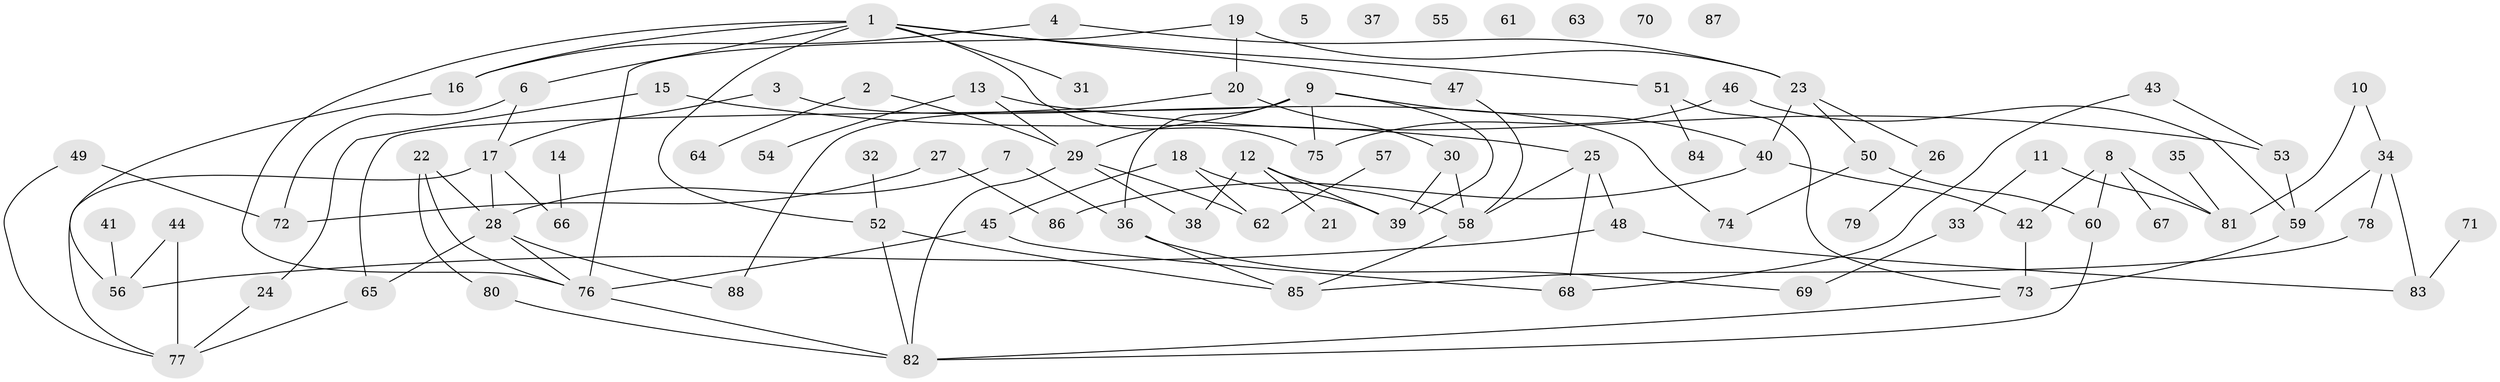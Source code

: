 // Generated by graph-tools (version 1.1) at 2025/39/03/09/25 04:39:37]
// undirected, 88 vertices, 117 edges
graph export_dot {
graph [start="1"]
  node [color=gray90,style=filled];
  1;
  2;
  3;
  4;
  5;
  6;
  7;
  8;
  9;
  10;
  11;
  12;
  13;
  14;
  15;
  16;
  17;
  18;
  19;
  20;
  21;
  22;
  23;
  24;
  25;
  26;
  27;
  28;
  29;
  30;
  31;
  32;
  33;
  34;
  35;
  36;
  37;
  38;
  39;
  40;
  41;
  42;
  43;
  44;
  45;
  46;
  47;
  48;
  49;
  50;
  51;
  52;
  53;
  54;
  55;
  56;
  57;
  58;
  59;
  60;
  61;
  62;
  63;
  64;
  65;
  66;
  67;
  68;
  69;
  70;
  71;
  72;
  73;
  74;
  75;
  76;
  77;
  78;
  79;
  80;
  81;
  82;
  83;
  84;
  85;
  86;
  87;
  88;
  1 -- 6;
  1 -- 16;
  1 -- 31;
  1 -- 47;
  1 -- 51;
  1 -- 52;
  1 -- 75;
  1 -- 76;
  2 -- 29;
  2 -- 64;
  3 -- 17;
  3 -- 74;
  4 -- 16;
  4 -- 23;
  6 -- 17;
  6 -- 72;
  7 -- 28;
  7 -- 36;
  8 -- 42;
  8 -- 60;
  8 -- 67;
  8 -- 81;
  9 -- 29;
  9 -- 36;
  9 -- 39;
  9 -- 40;
  9 -- 65;
  9 -- 75;
  10 -- 34;
  10 -- 81;
  11 -- 33;
  11 -- 81;
  12 -- 21;
  12 -- 38;
  12 -- 39;
  12 -- 58;
  13 -- 29;
  13 -- 53;
  13 -- 54;
  14 -- 66;
  15 -- 24;
  15 -- 25;
  16 -- 56;
  17 -- 28;
  17 -- 66;
  17 -- 77;
  18 -- 39;
  18 -- 45;
  18 -- 62;
  19 -- 20;
  19 -- 23;
  19 -- 76;
  20 -- 30;
  20 -- 88;
  22 -- 28;
  22 -- 76;
  22 -- 80;
  23 -- 26;
  23 -- 40;
  23 -- 50;
  24 -- 77;
  25 -- 48;
  25 -- 58;
  25 -- 68;
  26 -- 79;
  27 -- 72;
  27 -- 86;
  28 -- 65;
  28 -- 76;
  28 -- 88;
  29 -- 38;
  29 -- 62;
  29 -- 82;
  30 -- 39;
  30 -- 58;
  32 -- 52;
  33 -- 69;
  34 -- 59;
  34 -- 78;
  34 -- 83;
  35 -- 81;
  36 -- 69;
  36 -- 85;
  40 -- 42;
  40 -- 86;
  41 -- 56;
  42 -- 73;
  43 -- 53;
  43 -- 68;
  44 -- 56;
  44 -- 77;
  45 -- 68;
  45 -- 76;
  46 -- 59;
  46 -- 75;
  47 -- 58;
  48 -- 56;
  48 -- 83;
  49 -- 72;
  49 -- 77;
  50 -- 60;
  50 -- 74;
  51 -- 73;
  51 -- 84;
  52 -- 82;
  52 -- 85;
  53 -- 59;
  57 -- 62;
  58 -- 85;
  59 -- 73;
  60 -- 82;
  65 -- 77;
  71 -- 83;
  73 -- 82;
  76 -- 82;
  78 -- 85;
  80 -- 82;
}
